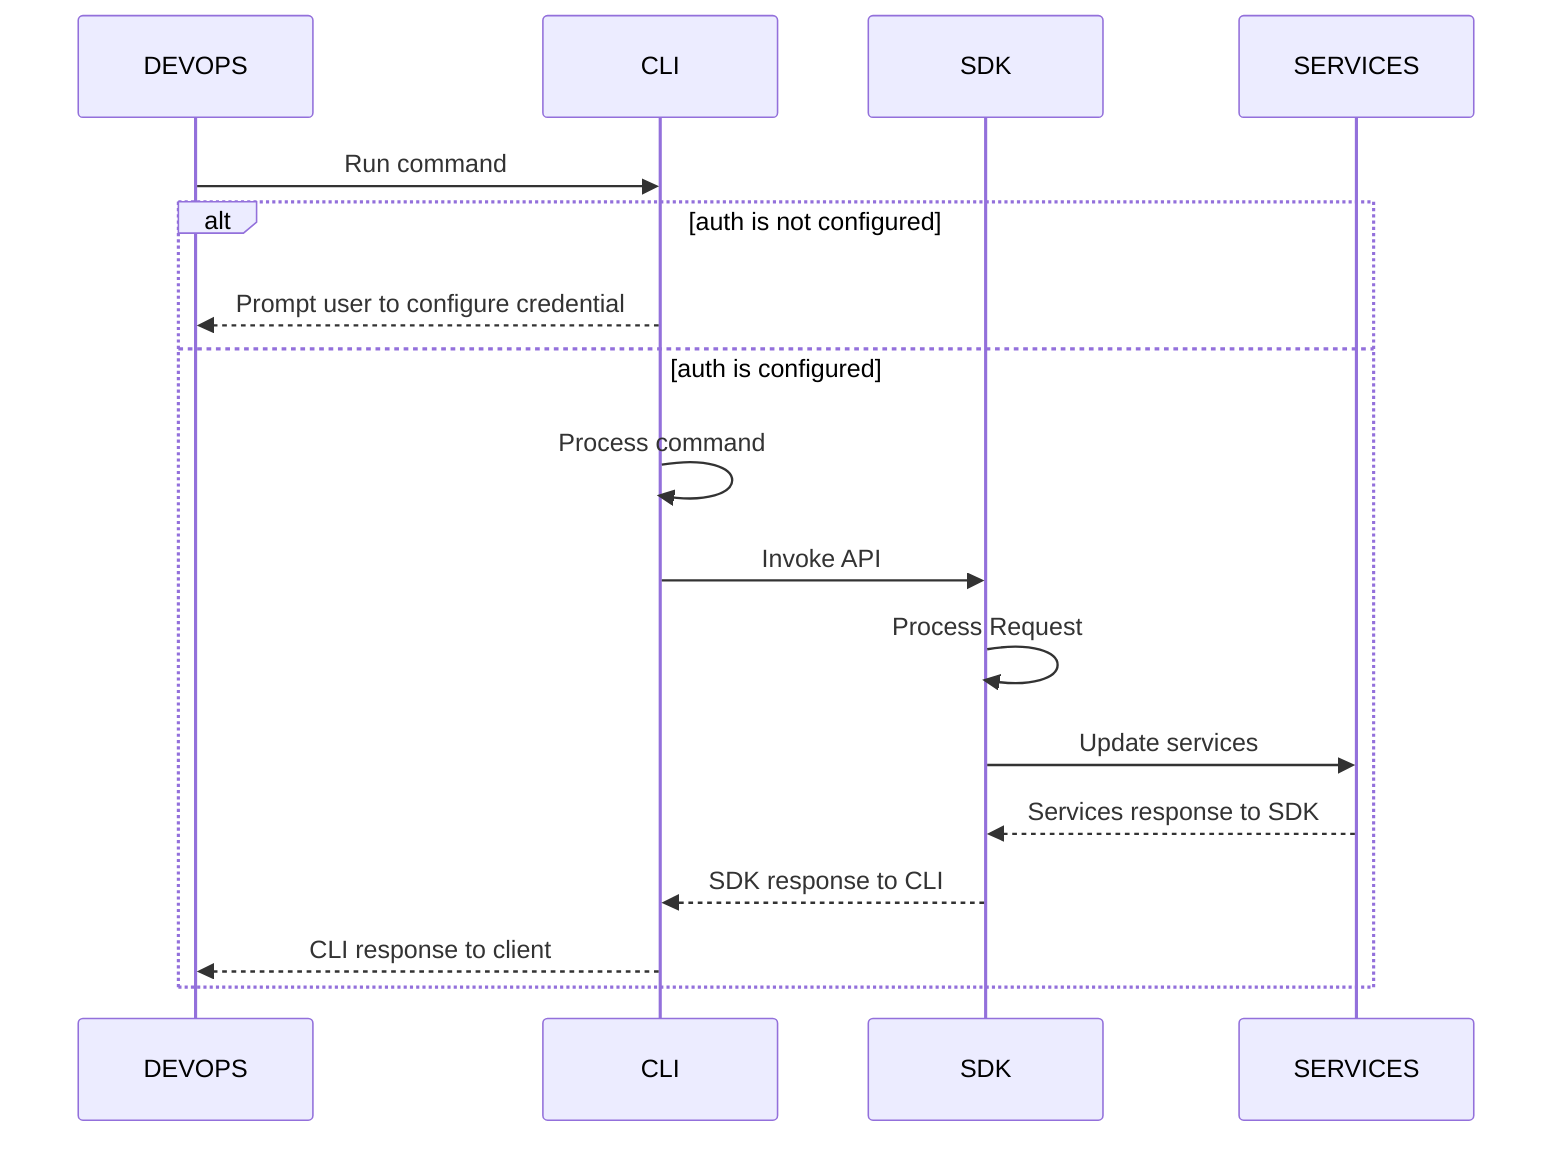 sequenceDiagram
    participant D as DEVOPS
    participant C as CLI
    participant S as SDK
    participant SVC as SERVICES

    D->>C: Run command

    alt auth is not configured
        C-->>D: Prompt user to configure credential
    else auth is configured
        C->>C: Process command
        C->>S: Invoke API
        S->>S: Process Request
        S->>SVC: Update services
        SVC-->>S: Services response to SDK
        S-->>C: SDK response to CLI
        C-->>D: CLI response to client
    end
